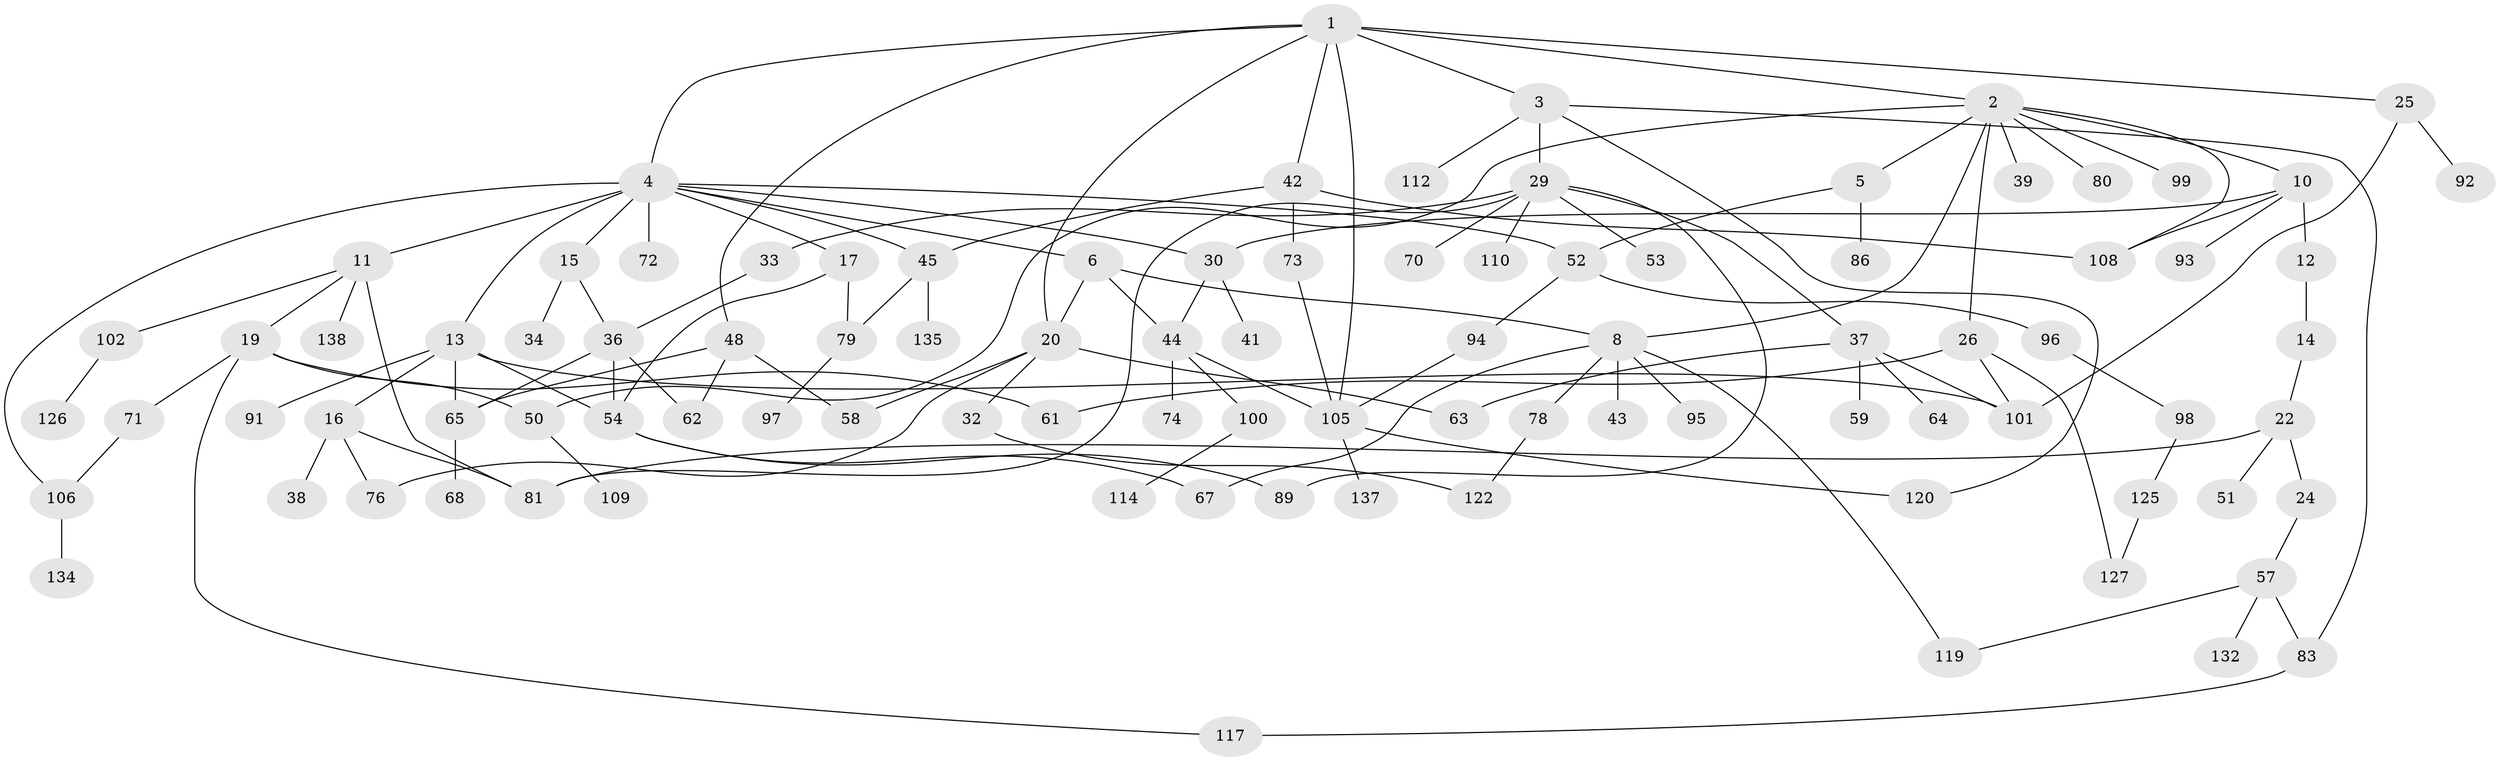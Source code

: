 // Generated by graph-tools (version 1.1) at 2025/51/02/27/25 19:51:37]
// undirected, 95 vertices, 132 edges
graph export_dot {
graph [start="1"]
  node [color=gray90,style=filled];
  1 [super="+7"];
  2 [super="+87"];
  3 [super="+116"];
  4 [super="+9"];
  5 [super="+31"];
  6 [super="+88"];
  8 [super="+46"];
  10 [super="+23"];
  11 [super="+90"];
  12 [super="+18"];
  13;
  14;
  15;
  16 [super="+75"];
  17 [super="+128"];
  19 [super="+21"];
  20 [super="+60"];
  22 [super="+27"];
  24 [super="+28"];
  25 [super="+35"];
  26 [super="+136"];
  29 [super="+47"];
  30;
  32 [super="+121"];
  33;
  34 [super="+130"];
  36 [super="+40"];
  37 [super="+49"];
  38;
  39 [super="+84"];
  41;
  42 [super="+104"];
  43;
  44 [super="+129"];
  45 [super="+66"];
  48 [super="+55"];
  50 [super="+77"];
  51;
  52 [super="+56"];
  53;
  54 [super="+111"];
  57 [super="+131"];
  58;
  59;
  61 [super="+85"];
  62 [super="+107"];
  63;
  64 [super="+69"];
  65;
  67 [super="+133"];
  68;
  70;
  71;
  72;
  73 [super="+82"];
  74;
  76 [super="+113"];
  78;
  79;
  80;
  81 [super="+103"];
  83;
  86;
  89 [super="+124"];
  91;
  92;
  93;
  94;
  95;
  96;
  97;
  98;
  99;
  100;
  101 [super="+139"];
  102;
  105 [super="+123"];
  106 [super="+118"];
  108 [super="+115"];
  109;
  110;
  112;
  114;
  117;
  119;
  120;
  122;
  125;
  126;
  127;
  132;
  134;
  135;
  137;
  138;
  1 -- 2;
  1 -- 3;
  1 -- 4;
  1 -- 25;
  1 -- 20;
  1 -- 105;
  1 -- 48;
  1 -- 42;
  2 -- 5;
  2 -- 8;
  2 -- 10;
  2 -- 26;
  2 -- 39;
  2 -- 80;
  2 -- 99;
  2 -- 108;
  2 -- 50;
  3 -- 29;
  3 -- 83;
  3 -- 112;
  3 -- 120;
  4 -- 6;
  4 -- 11 [weight=2];
  4 -- 17;
  4 -- 30;
  4 -- 13;
  4 -- 72;
  4 -- 106;
  4 -- 45 [weight=2];
  4 -- 15;
  4 -- 52;
  5 -- 86;
  5 -- 52;
  6 -- 20;
  6 -- 8;
  6 -- 44;
  8 -- 43;
  8 -- 95;
  8 -- 67;
  8 -- 78;
  8 -- 119;
  10 -- 12;
  10 -- 30;
  10 -- 108;
  10 -- 93;
  11 -- 19;
  11 -- 102;
  11 -- 138;
  11 -- 81;
  12 -- 14;
  13 -- 16;
  13 -- 91;
  13 -- 65;
  13 -- 54;
  13 -- 101;
  14 -- 22;
  15 -- 34;
  15 -- 36;
  16 -- 38;
  16 -- 81;
  16 -- 76;
  17 -- 79;
  17 -- 54;
  19 -- 50;
  19 -- 117;
  19 -- 71;
  19 -- 61;
  20 -- 32;
  20 -- 58;
  20 -- 63;
  20 -- 76;
  22 -- 24;
  22 -- 51;
  22 -- 81;
  24 -- 57;
  25 -- 101;
  25 -- 92;
  26 -- 61;
  26 -- 127;
  26 -- 101;
  29 -- 33;
  29 -- 37;
  29 -- 53;
  29 -- 70;
  29 -- 110;
  29 -- 81;
  29 -- 89;
  30 -- 41;
  30 -- 44;
  32 -- 122;
  33 -- 36;
  36 -- 54;
  36 -- 65;
  36 -- 62;
  37 -- 59;
  37 -- 101;
  37 -- 64;
  37 -- 63;
  42 -- 73;
  42 -- 108;
  42 -- 45;
  44 -- 74;
  44 -- 100;
  44 -- 105;
  45 -- 79;
  45 -- 135;
  48 -- 65;
  48 -- 62;
  48 -- 58;
  50 -- 109;
  52 -- 94;
  52 -- 96;
  54 -- 67;
  54 -- 89;
  57 -- 119;
  57 -- 83;
  57 -- 132;
  65 -- 68;
  71 -- 106;
  73 -- 105;
  78 -- 122;
  79 -- 97;
  83 -- 117;
  94 -- 105;
  96 -- 98;
  98 -- 125;
  100 -- 114;
  102 -- 126;
  105 -- 137;
  105 -- 120;
  106 -- 134;
  125 -- 127;
}
